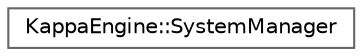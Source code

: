 digraph "Graphical Class Hierarchy"
{
 // LATEX_PDF_SIZE
  bgcolor="transparent";
  edge [fontname=Helvetica,fontsize=10,labelfontname=Helvetica,labelfontsize=10];
  node [fontname=Helvetica,fontsize=10,shape=box,height=0.2,width=0.4];
  rankdir="LR";
  Node0 [label="KappaEngine::SystemManager",height=0.2,width=0.4,color="grey40", fillcolor="white", style="filled",URL="$class_kappa_engine_1_1_system_manager.html",tooltip="The SystemManager class is the class that will manage all the systems of the engine."];
}
